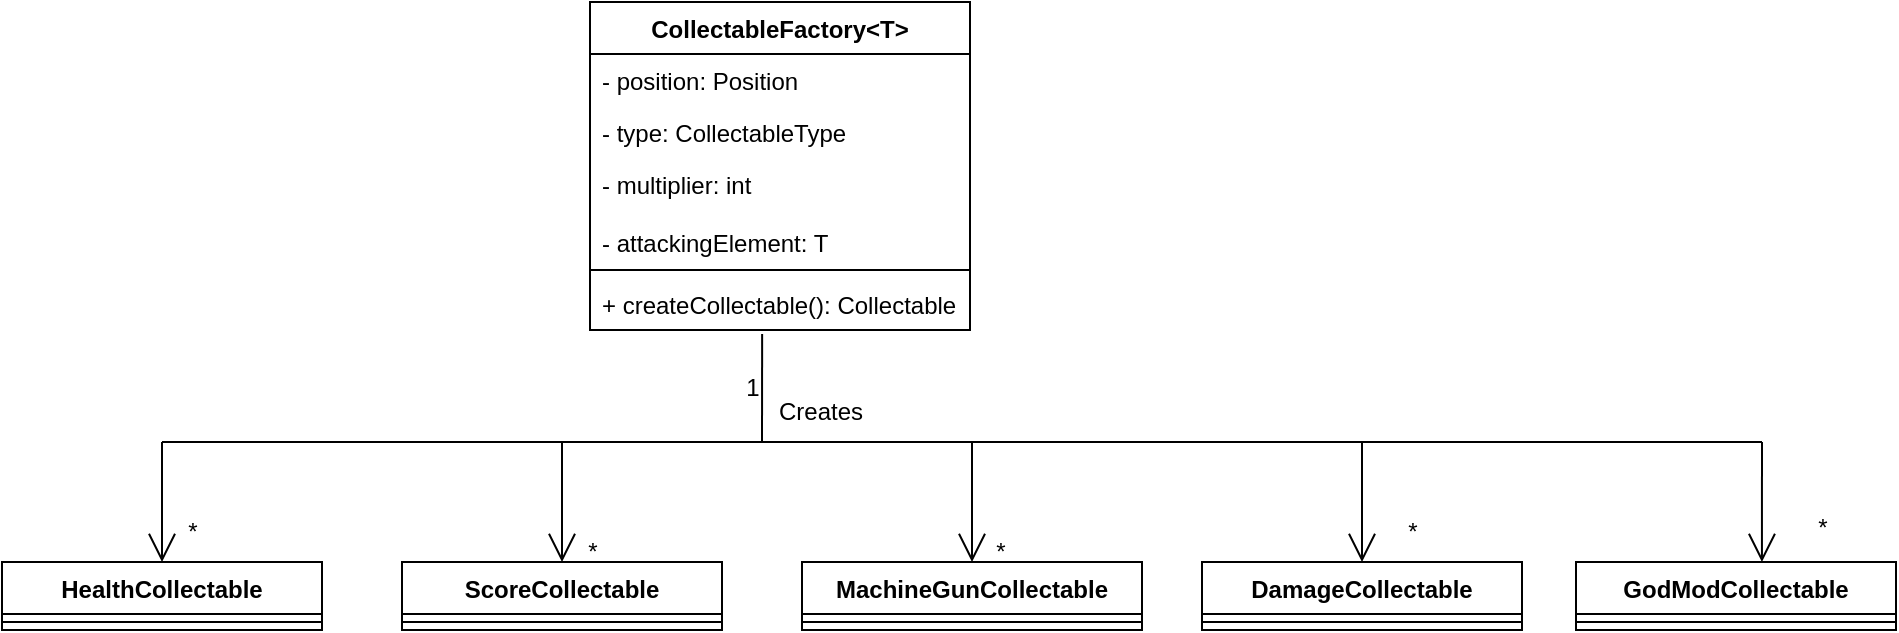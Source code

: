 <mxfile version="22.1.11" type="onedrive">
  <diagram name="Página-1" id="xNIN2H3ViBx57yp3EcPd">
    <mxGraphModel dx="1050" dy="530" grid="1" gridSize="10" guides="1" tooltips="1" connect="1" arrows="1" fold="1" page="1" pageScale="1" pageWidth="827" pageHeight="1169" background="#ffffff" math="0" shadow="0">
      <root>
        <mxCell id="0" />
        <mxCell id="1" parent="0" />
        <mxCell id="Exd56EX4SFLm-UDkxi5e-1" value="CollectableFactory&amp;lt;T&amp;gt;" style="swimlane;fontStyle=1;align=center;verticalAlign=top;childLayout=stackLayout;horizontal=1;startSize=26;horizontalStack=0;resizeParent=1;resizeParentMax=0;resizeLast=0;collapsible=1;marginBottom=0;whiteSpace=wrap;html=1;" parent="1" vertex="1">
          <mxGeometry x="334" y="80" width="190" height="164" as="geometry" />
        </mxCell>
        <mxCell id="Exd56EX4SFLm-UDkxi5e-2" value="- position: Position&lt;br&gt;" style="text;strokeColor=none;fillColor=none;align=left;verticalAlign=top;spacingLeft=4;spacingRight=4;overflow=hidden;rotatable=0;points=[[0,0.5],[1,0.5]];portConstraint=eastwest;whiteSpace=wrap;html=1;" parent="Exd56EX4SFLm-UDkxi5e-1" vertex="1">
          <mxGeometry y="26" width="190" height="26" as="geometry" />
        </mxCell>
        <mxCell id="Exd56EX4SFLm-UDkxi5e-5" value="- type: CollectableType" style="text;strokeColor=none;fillColor=none;align=left;verticalAlign=top;spacingLeft=4;spacingRight=4;overflow=hidden;rotatable=0;points=[[0,0.5],[1,0.5]];portConstraint=eastwest;whiteSpace=wrap;html=1;" parent="Exd56EX4SFLm-UDkxi5e-1" vertex="1">
          <mxGeometry y="52" width="190" height="26" as="geometry" />
        </mxCell>
        <mxCell id="Exd56EX4SFLm-UDkxi5e-6" value="&lt;div&gt;- multiplier: int&lt;/div&gt;&lt;div&gt;&lt;br&gt;&lt;/div&gt;&lt;div&gt;- attackingElement: T&lt;br&gt;&lt;/div&gt;" style="text;strokeColor=none;fillColor=none;align=left;verticalAlign=top;spacingLeft=4;spacingRight=4;overflow=hidden;rotatable=0;points=[[0,0.5],[1,0.5]];portConstraint=eastwest;whiteSpace=wrap;html=1;" parent="Exd56EX4SFLm-UDkxi5e-1" vertex="1">
          <mxGeometry y="78" width="190" height="52" as="geometry" />
        </mxCell>
        <mxCell id="Exd56EX4SFLm-UDkxi5e-3" value="" style="line;strokeWidth=1;fillColor=none;align=left;verticalAlign=middle;spacingTop=-1;spacingLeft=3;spacingRight=3;rotatable=0;labelPosition=right;points=[];portConstraint=eastwest;strokeColor=inherit;" parent="Exd56EX4SFLm-UDkxi5e-1" vertex="1">
          <mxGeometry y="130" width="190" height="8" as="geometry" />
        </mxCell>
        <mxCell id="Exd56EX4SFLm-UDkxi5e-4" value="+ createCollectable(): Collectable" style="text;strokeColor=none;fillColor=none;align=left;verticalAlign=top;spacingLeft=4;spacingRight=4;overflow=hidden;rotatable=0;points=[[0,0.5],[1,0.5]];portConstraint=eastwest;whiteSpace=wrap;html=1;" parent="Exd56EX4SFLm-UDkxi5e-1" vertex="1">
          <mxGeometry y="138" width="190" height="26" as="geometry" />
        </mxCell>
        <mxCell id="Exd56EX4SFLm-UDkxi5e-7" value="HealthCollectable" style="swimlane;fontStyle=1;align=center;verticalAlign=top;childLayout=stackLayout;horizontal=1;startSize=26;horizontalStack=0;resizeParent=1;resizeParentMax=0;resizeLast=0;collapsible=1;marginBottom=0;whiteSpace=wrap;html=1;" parent="1" vertex="1">
          <mxGeometry x="40" y="360" width="160" height="34" as="geometry" />
        </mxCell>
        <mxCell id="Exd56EX4SFLm-UDkxi5e-9" value="" style="line;strokeWidth=1;fillColor=none;align=left;verticalAlign=middle;spacingTop=-1;spacingLeft=3;spacingRight=3;rotatable=0;labelPosition=right;points=[];portConstraint=eastwest;strokeColor=inherit;" parent="Exd56EX4SFLm-UDkxi5e-7" vertex="1">
          <mxGeometry y="26" width="160" height="8" as="geometry" />
        </mxCell>
        <mxCell id="Exd56EX4SFLm-UDkxi5e-11" value="ScoreCollectable" style="swimlane;fontStyle=1;align=center;verticalAlign=top;childLayout=stackLayout;horizontal=1;startSize=26;horizontalStack=0;resizeParent=1;resizeParentMax=0;resizeLast=0;collapsible=1;marginBottom=0;whiteSpace=wrap;html=1;" parent="1" vertex="1">
          <mxGeometry x="240" y="360" width="160" height="34" as="geometry" />
        </mxCell>
        <mxCell id="Exd56EX4SFLm-UDkxi5e-13" value="" style="line;strokeWidth=1;fillColor=none;align=left;verticalAlign=middle;spacingTop=-1;spacingLeft=3;spacingRight=3;rotatable=0;labelPosition=right;points=[];portConstraint=eastwest;strokeColor=inherit;" parent="Exd56EX4SFLm-UDkxi5e-11" vertex="1">
          <mxGeometry y="26" width="160" height="8" as="geometry" />
        </mxCell>
        <mxCell id="Exd56EX4SFLm-UDkxi5e-15" value="MachineGunCollectable" style="swimlane;fontStyle=1;align=center;verticalAlign=top;childLayout=stackLayout;horizontal=1;startSize=26;horizontalStack=0;resizeParent=1;resizeParentMax=0;resizeLast=0;collapsible=1;marginBottom=0;whiteSpace=wrap;html=1;" parent="1" vertex="1">
          <mxGeometry x="440" y="360" width="170" height="34" as="geometry" />
        </mxCell>
        <mxCell id="Exd56EX4SFLm-UDkxi5e-17" value="" style="line;strokeWidth=1;fillColor=none;align=left;verticalAlign=middle;spacingTop=-1;spacingLeft=3;spacingRight=3;rotatable=0;labelPosition=right;points=[];portConstraint=eastwest;strokeColor=inherit;" parent="Exd56EX4SFLm-UDkxi5e-15" vertex="1">
          <mxGeometry y="26" width="170" height="8" as="geometry" />
        </mxCell>
        <mxCell id="Exd56EX4SFLm-UDkxi5e-19" value="DamageCollectable" style="swimlane;fontStyle=1;align=center;verticalAlign=top;childLayout=stackLayout;horizontal=1;startSize=26;horizontalStack=0;resizeParent=1;resizeParentMax=0;resizeLast=0;collapsible=1;marginBottom=0;whiteSpace=wrap;html=1;" parent="1" vertex="1">
          <mxGeometry x="640" y="360" width="160" height="34" as="geometry" />
        </mxCell>
        <mxCell id="Exd56EX4SFLm-UDkxi5e-21" value="" style="line;strokeWidth=1;fillColor=none;align=left;verticalAlign=middle;spacingTop=-1;spacingLeft=3;spacingRight=3;rotatable=0;labelPosition=right;points=[];portConstraint=eastwest;strokeColor=inherit;" parent="Exd56EX4SFLm-UDkxi5e-19" vertex="1">
          <mxGeometry y="26" width="160" height="8" as="geometry" />
        </mxCell>
        <mxCell id="Exd56EX4SFLm-UDkxi5e-23" value="" style="endArrow=open;endFill=1;endSize=12;html=1;rounded=0;entryX=0.5;entryY=0;entryDx=0;entryDy=0;" parent="1" target="Exd56EX4SFLm-UDkxi5e-7" edge="1">
          <mxGeometry width="160" relative="1" as="geometry">
            <mxPoint x="120" y="300" as="sourcePoint" />
            <mxPoint x="460" y="410" as="targetPoint" />
          </mxGeometry>
        </mxCell>
        <mxCell id="Exd56EX4SFLm-UDkxi5e-24" value="" style="endArrow=open;endFill=1;endSize=12;html=1;rounded=0;entryX=0.5;entryY=0;entryDx=0;entryDy=0;" parent="1" target="Exd56EX4SFLm-UDkxi5e-11" edge="1">
          <mxGeometry width="160" relative="1" as="geometry">
            <mxPoint x="320" y="300" as="sourcePoint" />
            <mxPoint x="460" y="410" as="targetPoint" />
          </mxGeometry>
        </mxCell>
        <mxCell id="Exd56EX4SFLm-UDkxi5e-25" value="" style="endArrow=open;endFill=1;endSize=12;html=1;rounded=0;entryX=0.5;entryY=0;entryDx=0;entryDy=0;" parent="1" target="Exd56EX4SFLm-UDkxi5e-15" edge="1">
          <mxGeometry width="160" relative="1" as="geometry">
            <mxPoint x="525" y="300" as="sourcePoint" />
            <mxPoint x="460" y="410" as="targetPoint" />
          </mxGeometry>
        </mxCell>
        <mxCell id="Exd56EX4SFLm-UDkxi5e-26" value="" style="endArrow=open;endFill=1;endSize=12;html=1;rounded=0;entryX=0.5;entryY=0;entryDx=0;entryDy=0;" parent="1" target="Exd56EX4SFLm-UDkxi5e-19" edge="1">
          <mxGeometry width="160" relative="1" as="geometry">
            <mxPoint x="720" y="300" as="sourcePoint" />
            <mxPoint x="460" y="410" as="targetPoint" />
          </mxGeometry>
        </mxCell>
        <mxCell id="Exd56EX4SFLm-UDkxi5e-27" value="" style="endArrow=none;html=1;rounded=0;" parent="1" edge="1">
          <mxGeometry width="50" height="50" relative="1" as="geometry">
            <mxPoint x="120" y="300" as="sourcePoint" />
            <mxPoint x="320" y="300" as="targetPoint" />
          </mxGeometry>
        </mxCell>
        <mxCell id="Exd56EX4SFLm-UDkxi5e-28" value="" style="endArrow=none;html=1;rounded=0;" parent="1" edge="1">
          <mxGeometry width="50" height="50" relative="1" as="geometry">
            <mxPoint x="320" y="300" as="sourcePoint" />
            <mxPoint x="520" y="300" as="targetPoint" />
          </mxGeometry>
        </mxCell>
        <mxCell id="Exd56EX4SFLm-UDkxi5e-29" value="" style="endArrow=none;html=1;rounded=0;" parent="1" edge="1">
          <mxGeometry width="50" height="50" relative="1" as="geometry">
            <mxPoint x="520" y="300" as="sourcePoint" />
            <mxPoint x="720" y="300" as="targetPoint" />
          </mxGeometry>
        </mxCell>
        <mxCell id="Exd56EX4SFLm-UDkxi5e-30" value="" style="endArrow=none;html=1;rounded=0;entryX=0.453;entryY=1.077;entryDx=0;entryDy=0;entryPerimeter=0;" parent="1" target="Exd56EX4SFLm-UDkxi5e-4" edge="1">
          <mxGeometry width="50" height="50" relative="1" as="geometry">
            <mxPoint x="420" y="300" as="sourcePoint" />
            <mxPoint x="400" y="390" as="targetPoint" />
          </mxGeometry>
        </mxCell>
        <mxCell id="Exd56EX4SFLm-UDkxi5e-31" value="Creates" style="text;html=1;align=center;verticalAlign=middle;resizable=0;points=[];autosize=1;strokeColor=none;fillColor=none;" parent="1" vertex="1">
          <mxGeometry x="414" y="270" width="70" height="30" as="geometry" />
        </mxCell>
        <mxCell id="Exd56EX4SFLm-UDkxi5e-32" value="*" style="text;html=1;align=center;verticalAlign=middle;resizable=0;points=[];autosize=1;strokeColor=none;fillColor=none;" parent="1" vertex="1">
          <mxGeometry x="120" y="330" width="30" height="30" as="geometry" />
        </mxCell>
        <mxCell id="Exd56EX4SFLm-UDkxi5e-33" value="*" style="text;html=1;align=center;verticalAlign=middle;resizable=0;points=[];autosize=1;strokeColor=none;fillColor=none;" parent="1" vertex="1">
          <mxGeometry x="320" y="340" width="30" height="30" as="geometry" />
        </mxCell>
        <mxCell id="Exd56EX4SFLm-UDkxi5e-34" value="*" style="text;html=1;align=center;verticalAlign=middle;resizable=0;points=[];autosize=1;strokeColor=none;fillColor=none;" parent="1" vertex="1">
          <mxGeometry x="524" y="340" width="30" height="30" as="geometry" />
        </mxCell>
        <mxCell id="Exd56EX4SFLm-UDkxi5e-35" value="*" style="text;html=1;align=center;verticalAlign=middle;resizable=0;points=[];autosize=1;strokeColor=none;fillColor=none;" parent="1" vertex="1">
          <mxGeometry x="730" y="330" width="30" height="30" as="geometry" />
        </mxCell>
        <mxCell id="Exd56EX4SFLm-UDkxi5e-36" value="1" style="text;html=1;align=center;verticalAlign=middle;resizable=0;points=[];autosize=1;strokeColor=none;fillColor=none;" parent="1" vertex="1">
          <mxGeometry x="400" y="258" width="30" height="30" as="geometry" />
        </mxCell>
        <mxCell id="NcwsLU4IVzbmoTbNHK2C-1" value="GodModCollectable" style="swimlane;fontStyle=1;align=center;verticalAlign=top;childLayout=stackLayout;horizontal=1;startSize=26;horizontalStack=0;resizeParent=1;resizeParentMax=0;resizeLast=0;collapsible=1;marginBottom=0;whiteSpace=wrap;html=1;" parent="1" vertex="1">
          <mxGeometry x="827" y="360" width="160" height="34" as="geometry" />
        </mxCell>
        <mxCell id="NcwsLU4IVzbmoTbNHK2C-3" value="" style="line;strokeWidth=1;fillColor=none;align=left;verticalAlign=middle;spacingTop=-1;spacingLeft=3;spacingRight=3;rotatable=0;labelPosition=right;points=[];portConstraint=eastwest;strokeColor=inherit;" parent="NcwsLU4IVzbmoTbNHK2C-1" vertex="1">
          <mxGeometry y="26" width="160" height="8" as="geometry" />
        </mxCell>
        <mxCell id="NcwsLU4IVzbmoTbNHK2C-5" value="" style="endArrow=open;endFill=1;endSize=12;html=1;rounded=0;entryX=0.581;entryY=0;entryDx=0;entryDy=0;entryPerimeter=0;" parent="1" target="NcwsLU4IVzbmoTbNHK2C-1" edge="1">
          <mxGeometry width="160" relative="1" as="geometry">
            <mxPoint x="920" y="300" as="sourcePoint" />
            <mxPoint x="490" y="310" as="targetPoint" />
          </mxGeometry>
        </mxCell>
        <mxCell id="NcwsLU4IVzbmoTbNHK2C-6" value="" style="endArrow=none;html=1;rounded=0;" parent="1" edge="1">
          <mxGeometry width="50" height="50" relative="1" as="geometry">
            <mxPoint x="720" y="300" as="sourcePoint" />
            <mxPoint x="920" y="300" as="targetPoint" />
          </mxGeometry>
        </mxCell>
        <mxCell id="NcwsLU4IVzbmoTbNHK2C-7" value="*" style="text;html=1;align=center;verticalAlign=middle;resizable=0;points=[];autosize=1;strokeColor=none;fillColor=none;" parent="1" vertex="1">
          <mxGeometry x="935" y="328" width="30" height="30" as="geometry" />
        </mxCell>
      </root>
    </mxGraphModel>
  </diagram>
</mxfile>
